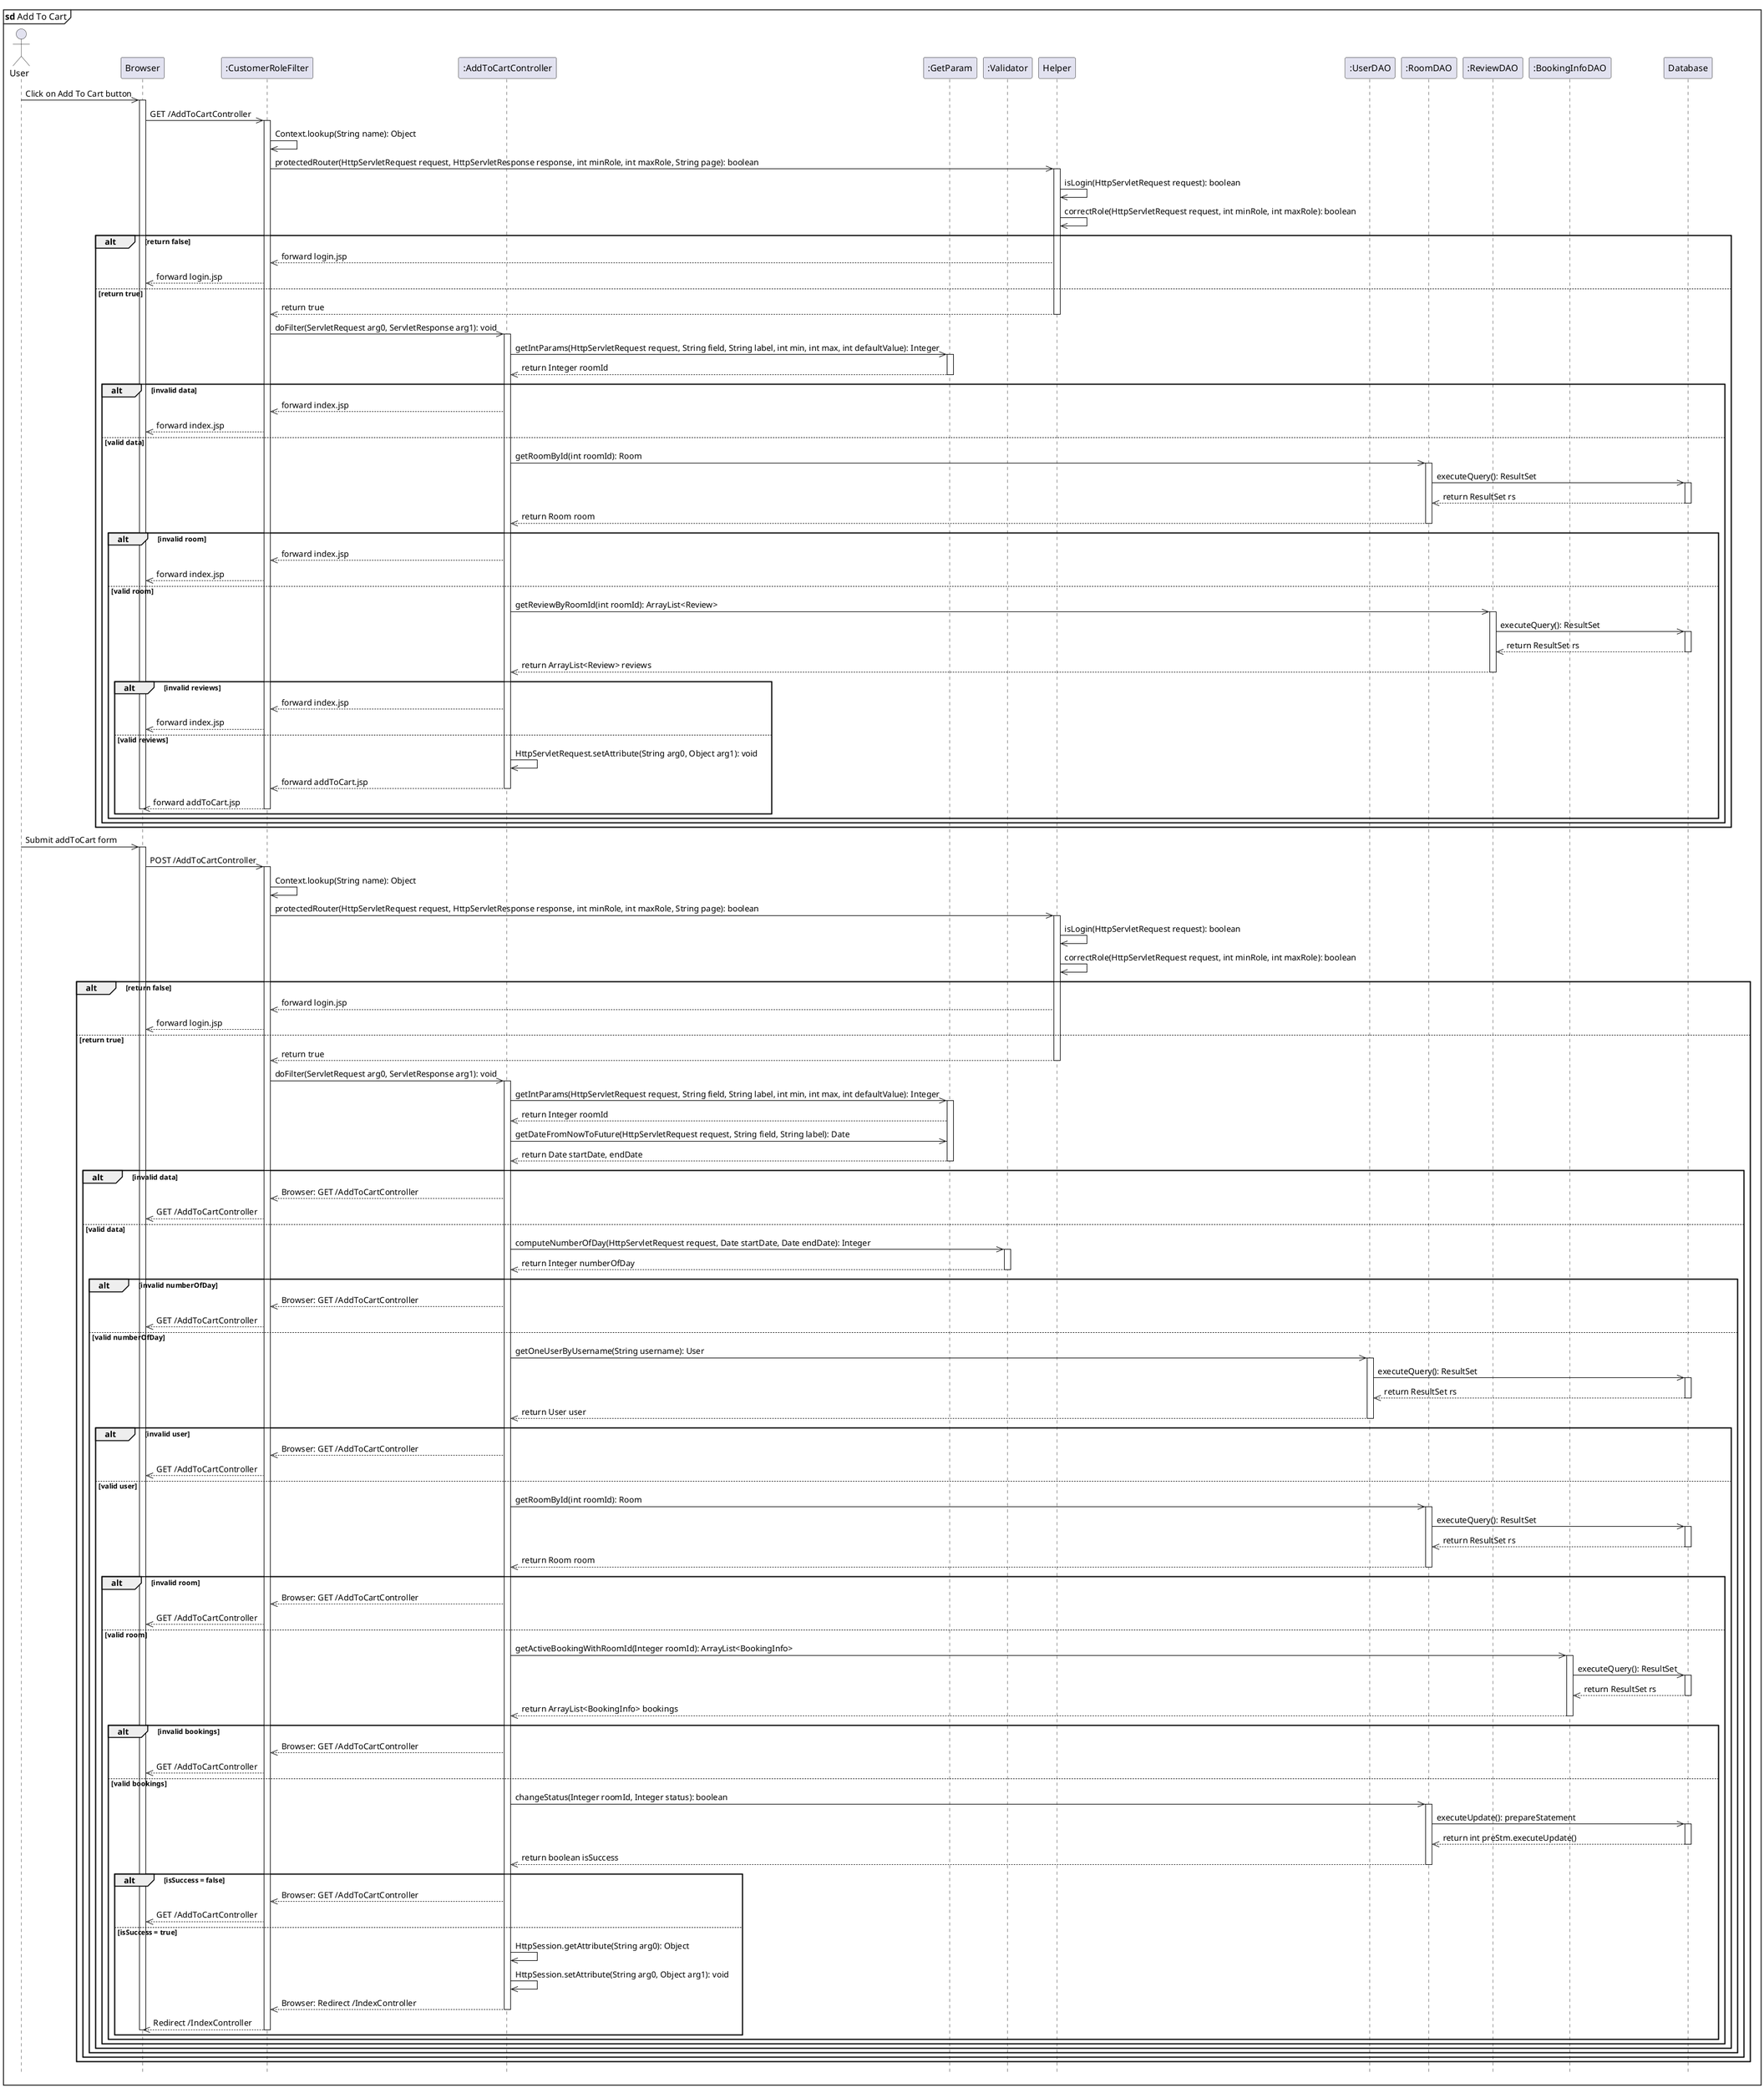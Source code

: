@startuml addToCart

hide footbox
mainframe <b>sd</b> Add To Cart
actor User
participant "Browser" as Browser
participant ":CustomerRoleFilter" as CustomerRoleFilter
participant ":AddToCartController" as AddToCartController
participant ":GetParam" as GetParam
participant ":Validator" as Validator
participant "Helper" as Helper
participant ":UserDAO" as UserDAO
participant ":RoomDAO" as RoomDAO
participant ":ReviewDAO" as ReviewDAO
participant ":BookingInfoDAO" as BookingInfoDAO
participant "Database" as DB


User ->> Browser: Click on Add To Cart button
activate Browser

Browser ->> CustomerRoleFilter: GET /AddToCartController
activate CustomerRoleFilter
CustomerRoleFilter ->> CustomerRoleFilter: Context.lookup(String name): Object
CustomerRoleFilter ->> Helper: protectedRouter(HttpServletRequest request, HttpServletResponse response, int minRole, int maxRole, String page): boolean
activate Helper
Helper ->> Helper: isLogin(HttpServletRequest request): boolean
Helper ->> Helper: correctRole(HttpServletRequest request, int minRole, int maxRole): boolean
alt return false 
    Helper -->> CustomerRoleFilter: forward login.jsp
    CustomerRoleFilter -->> Browser: forward login.jsp
else return true
    Helper -->> CustomerRoleFilter: return true
    deactivate Helper
    CustomerRoleFilter ->> AddToCartController: doFilter(ServletRequest arg0, ServletResponse arg1): void
    activate AddToCartController
    AddToCartController ->> GetParam: getIntParams(HttpServletRequest request, String field, String label, int min, int max, int defaultValue): Integer   
    activate GetParam
    GetParam -->> AddToCartController: return Integer roomId
    deactivate GetParam
    alt invalid data
        AddToCartController -->> CustomerRoleFilter: forward index.jsp    
        CustomerRoleFilter -->> Browser: forward index.jsp
    else valid data
        AddToCartController ->> RoomDAO: getRoomById(int roomId): Room
        activate RoomDAO
        RoomDAO ->> DB: executeQuery(): ResultSet
        activate DB
        DB -->> RoomDAO: return ResultSet rs
        deactivate DB
        RoomDAO -->> AddToCartController: return Room room
        deactivate RoomDAO
        alt invalid room
            AddToCartController -->> CustomerRoleFilter: forward index.jsp    
            CustomerRoleFilter -->> Browser: forward index.jsp
        else valid room
            AddToCartController ->> ReviewDAO: getReviewByRoomId(int roomId): ArrayList<Review>
            activate ReviewDAO
            ReviewDAO ->> DB: executeQuery(): ResultSet
            activate DB
            DB -->> ReviewDAO: return ResultSet rs
            deactivate DB
            ReviewDAO -->> AddToCartController: return ArrayList<Review> reviews
            deactivate ReviewDAO
            alt invalid reviews
                AddToCartController -->> CustomerRoleFilter: forward index.jsp    
                CustomerRoleFilter -->> Browser: forward index.jsp
            else valid reviews
                AddToCartController ->> AddToCartController: HttpServletRequest.setAttribute(String arg0, Object arg1): void
                AddToCartController -->> CustomerRoleFilter: forward addToCart.jsp    
                deactivate AddToCartController
                CustomerRoleFilter -->> Browser: forward addToCart.jsp
                deactivate CustomerRoleFilter
                deactivate Browser
            end
        end
    end
end

User ->> Browser: Submit addToCart form
activate Browser

Browser ->> CustomerRoleFilter: POST /AddToCartController
activate CustomerRoleFilter
CustomerRoleFilter ->> CustomerRoleFilter: Context.lookup(String name): Object
CustomerRoleFilter ->> Helper: protectedRouter(HttpServletRequest request, HttpServletResponse response, int minRole, int maxRole, String page): boolean
activate Helper
Helper ->> Helper: isLogin(HttpServletRequest request): boolean
Helper ->> Helper: correctRole(HttpServletRequest request, int minRole, int maxRole): boolean
alt return false 
    Helper -->> CustomerRoleFilter: forward login.jsp
    CustomerRoleFilter -->> Browser: forward login.jsp
else return true
    Helper -->> CustomerRoleFilter: return true
    deactivate Helper
    CustomerRoleFilter ->> AddToCartController: doFilter(ServletRequest arg0, ServletResponse arg1): void
    activate AddToCartController
        AddToCartController ->> GetParam: getIntParams(HttpServletRequest request, String field, String label, int min, int max, int defaultValue): Integer
        activate GetParam
        GetParam -->> AddToCartController: return Integer roomId
        AddToCartController ->> GetParam: getDateFromNowToFuture(HttpServletRequest request, String field, String label): Date
        GetParam -->> AddToCartController: return Date startDate, endDate
        deactivate GetParam
    alt invalid data
        AddToCartController -->> CustomerRoleFilter: Browser: GET /AddToCartController
        CustomerRoleFilter -->> Browser: GET /AddToCartController    
    else valid data
        AddToCartController ->> Validator: computeNumberOfDay(HttpServletRequest request, Date startDate, Date endDate): Integer
        activate Validator
        Validator -->> AddToCartController: return Integer numberOfDay
        deactivate Validator
        alt invalid numberOfDay
            AddToCartController -->> CustomerRoleFilter: Browser: GET /AddToCartController
            CustomerRoleFilter -->> Browser: GET /AddToCartController 
        else valid numberOfDay
            AddToCartController ->> UserDAO: getOneUserByUsername(String username): User
            activate UserDAO
            UserDAO ->> DB: executeQuery(): ResultSet
            activate DB
            DB -->> UserDAO: return ResultSet rs
            deactivate DB
            UserDAO -->> AddToCartController: return User user
            deactivate UserDAO
            alt invalid user
                AddToCartController -->> CustomerRoleFilter: Browser: GET /AddToCartController
                CustomerRoleFilter -->> Browser: GET /AddToCartController 
            else valid user
                AddToCartController ->> RoomDAO: getRoomById(int roomId): Room
                activate RoomDAO
                RoomDAO ->> DB: executeQuery(): ResultSet
                activate DB
                DB -->> RoomDAO: return ResultSet rs
                deactivate DB
                RoomDAO -->> AddToCartController: return Room room
                deactivate RoomDAO
                alt invalid room
                    AddToCartController -->> CustomerRoleFilter: Browser: GET /AddToCartController
                    CustomerRoleFilter -->> Browser: GET /AddToCartController 
                else valid room
                    AddToCartController ->> BookingInfoDAO: getActiveBookingWithRoomId(Integer roomId): ArrayList<BookingInfo>
                    activate BookingInfoDAO
                    BookingInfoDAO ->> DB: executeQuery(): ResultSet
                    activate DB
                    DB -->> BookingInfoDAO: return ResultSet rs
                    deactivate DB
                    BookingInfoDAO -->> AddToCartController: return ArrayList<BookingInfo> bookings
                    deactivate BookingInfoDAO
                    alt invalid bookings
                        AddToCartController -->> CustomerRoleFilter: Browser: GET /AddToCartController
                        CustomerRoleFilter -->> Browser: GET /AddToCartController 
                    else valid bookings
                        AddToCartController ->> RoomDAO: changeStatus(Integer roomId, Integer status): boolean
                        activate RoomDAO
                        RoomDAO ->> DB: executeUpdate(): prepareStatement 
                        activate DB
                        DB -->> RoomDAO: return int preStm.executeUpdate()
                        deactivate DB
                        RoomDAO -->> AddToCartController: return boolean isSuccess
                        deactivate RoomDAO
                        alt isSuccess = false
                            AddToCartController -->> CustomerRoleFilter: Browser: GET /AddToCartController
                            CustomerRoleFilter -->> Browser: GET /AddToCartController 
                        else isSuccess = true
                            AddToCartController ->> AddToCartController: HttpSession.getAttribute(String arg0): Object
                            AddToCartController ->> AddToCartController: HttpSession.setAttribute(String arg0, Object arg1): void
                            AddToCartController -->> CustomerRoleFilter: Browser: Redirect /IndexController
                            deactivate AddToCartController
                            CustomerRoleFilter -->> Browser: Redirect /IndexController
                            deactivate CustomerRoleFilter
                            deactivate Browser
                        end
                    end
                end
            end
        end
    end
end
@enduml